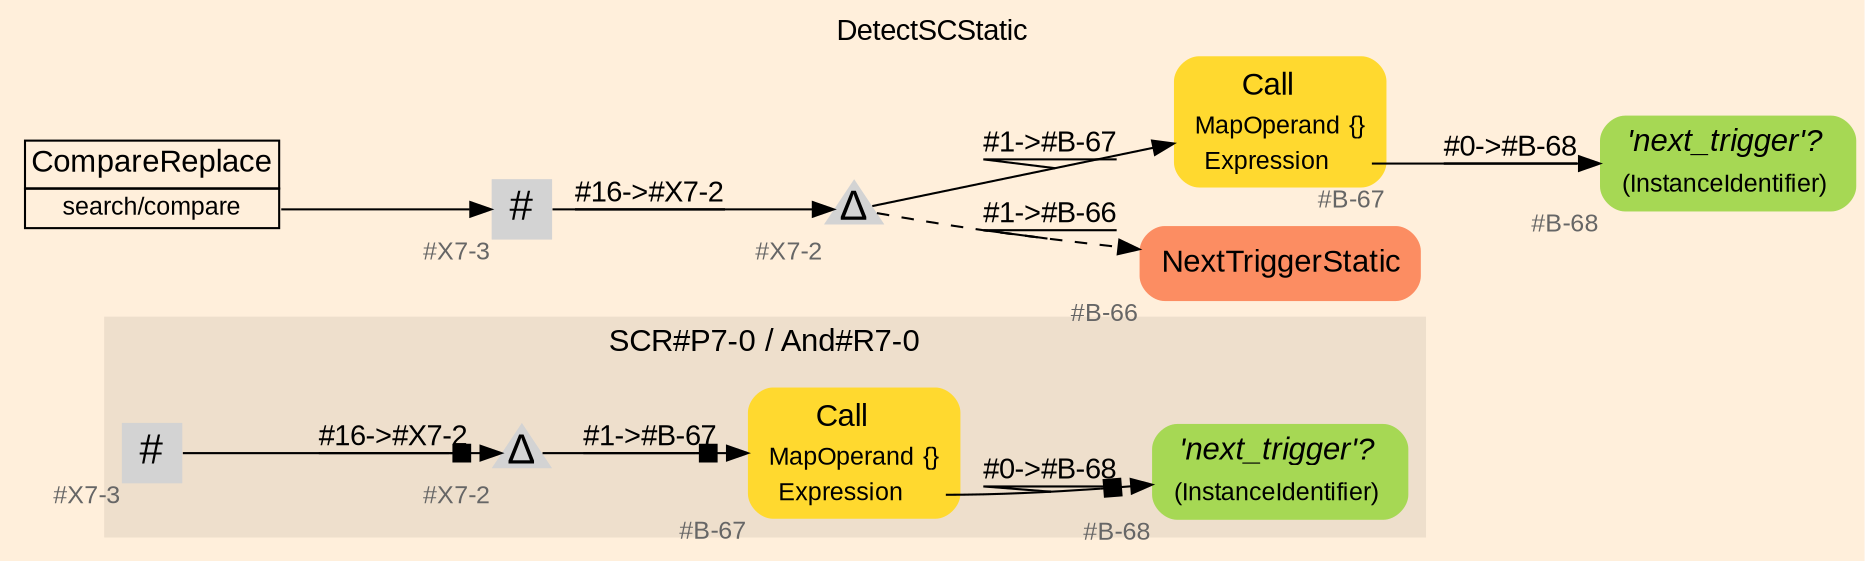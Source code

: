 digraph "DetectSCStatic" {
label = "DetectSCStatic"
labelloc = t
graph [
    rankdir = "LR"
    ranksep = 0.3
    bgcolor = antiquewhite1
    color = black
    fontcolor = black
    fontname = "Arial"
];
node [
    fontname = "Arial"
];
edge [
    fontname = "Arial"
];

// -------------------- figure And#R7-0 --------------------
// -------- region And#R7-0 ----------
subgraph "clusterAnd#R7-0" {
    label = "SCR#P7-0 / And#R7-0"
    style = "filled"
    color = antiquewhite2
    fontsize = "15"
    // -------- block And#R7-0/#B-67 ----------
    "And#R7-0/#B-67" [
        fillcolor = "/set28/6"
        xlabel = "#B-67"
        fontsize = "12"
        fontcolor = grey40
        shape = "plaintext"
        label = <<TABLE BORDER="0" CELLBORDER="0" CELLSPACING="0">
         <TR><TD><FONT COLOR="black" POINT-SIZE="15">Call</FONT></TD></TR>
         <TR><TD><FONT COLOR="black" POINT-SIZE="12">MapOperand</FONT></TD><TD PORT="port0"><FONT COLOR="black" POINT-SIZE="12">{}</FONT></TD></TR>
         <TR><TD><FONT COLOR="black" POINT-SIZE="12">Expression</FONT></TD><TD PORT="port1"></TD></TR>
        </TABLE>>
        style = "rounded,filled"
    ];
    
    // -------- block And#R7-0/#B-68 ----------
    "And#R7-0/#B-68" [
        fillcolor = "/set28/5"
        xlabel = "#B-68"
        fontsize = "12"
        fontcolor = grey40
        shape = "plaintext"
        label = <<TABLE BORDER="0" CELLBORDER="0" CELLSPACING="0">
         <TR><TD><FONT COLOR="black" POINT-SIZE="15"><I>'next_trigger'?</I></FONT></TD></TR>
         <TR><TD><FONT COLOR="black" POINT-SIZE="12">(InstanceIdentifier)</FONT></TD><TD PORT="port0"></TD></TR>
        </TABLE>>
        style = "rounded,filled"
    ];
    
    // -------- block And#R7-0/#X7-2 ----------
    "And#R7-0/#X7-2" [
        xlabel = "#X7-2"
        fontsize = "12"
        fontcolor = grey40
        shape = "triangle"
        label = <<FONT COLOR="black" POINT-SIZE="20">Δ</FONT>>
        style = "filled"
        penwidth = 0.0
        fixedsize = true
        width = 0.4
        height = 0.4
    ];
    
    // -------- block And#R7-0/#X7-3 ----------
    "And#R7-0/#X7-3" [
        xlabel = "#X7-3"
        fontsize = "12"
        fontcolor = grey40
        shape = "square"
        label = <<FONT COLOR="black" POINT-SIZE="20">#</FONT>>
        style = "filled"
        penwidth = 0.0
        fixedsize = true
        width = 0.4
        height = 0.4
    ];
    
}

"And#R7-0/#B-67":port1 -> "And#R7-0/#B-68" [
    arrowhead="normalnonebox"
    label = "#0-&gt;#B-68"
    decorate = true
    color = black
    fontcolor = black
];

"And#R7-0/#X7-2" -> "And#R7-0/#B-67" [
    arrowhead="normalnonebox"
    label = "#1-&gt;#B-67"
    decorate = true
    color = black
    fontcolor = black
];

"And#R7-0/#X7-3" -> "And#R7-0/#X7-2" [
    arrowhead="normalnonebox"
    label = "#16-&gt;#X7-2"
    decorate = true
    color = black
    fontcolor = black
];


// -------------------- transformation figure --------------------
// -------- block CR#X7-4 ----------
"CR#X7-4" [
    fillcolor = antiquewhite1
    fontsize = "12"
    fontcolor = grey40
    shape = "plaintext"
    label = <<TABLE BORDER="0" CELLBORDER="1" CELLSPACING="0">
     <TR><TD><FONT COLOR="black" POINT-SIZE="15">CompareReplace</FONT></TD></TR>
     <TR><TD PORT="port0"><FONT COLOR="black" POINT-SIZE="12">search/compare</FONT></TD></TR>
    </TABLE>>
    style = "filled"
    color = black
];

// -------- block #X7-3 ----------
"#X7-3" [
    xlabel = "#X7-3"
    fontsize = "12"
    fontcolor = grey40
    shape = "square"
    label = <<FONT COLOR="black" POINT-SIZE="20">#</FONT>>
    style = "filled"
    penwidth = 0.0
    fixedsize = true
    width = 0.4
    height = 0.4
];

// -------- block #X7-2 ----------
"#X7-2" [
    xlabel = "#X7-2"
    fontsize = "12"
    fontcolor = grey40
    shape = "triangle"
    label = <<FONT COLOR="black" POINT-SIZE="20">Δ</FONT>>
    style = "filled"
    penwidth = 0.0
    fixedsize = true
    width = 0.4
    height = 0.4
];

// -------- block #B-67 ----------
"#B-67" [
    fillcolor = "/set28/6"
    xlabel = "#B-67"
    fontsize = "12"
    fontcolor = grey40
    shape = "plaintext"
    label = <<TABLE BORDER="0" CELLBORDER="0" CELLSPACING="0">
     <TR><TD><FONT COLOR="black" POINT-SIZE="15">Call</FONT></TD></TR>
     <TR><TD><FONT COLOR="black" POINT-SIZE="12">MapOperand</FONT></TD><TD PORT="port0"><FONT COLOR="black" POINT-SIZE="12">{}</FONT></TD></TR>
     <TR><TD><FONT COLOR="black" POINT-SIZE="12">Expression</FONT></TD><TD PORT="port1"></TD></TR>
    </TABLE>>
    style = "rounded,filled"
];

// -------- block #B-68 ----------
"#B-68" [
    fillcolor = "/set28/5"
    xlabel = "#B-68"
    fontsize = "12"
    fontcolor = grey40
    shape = "plaintext"
    label = <<TABLE BORDER="0" CELLBORDER="0" CELLSPACING="0">
     <TR><TD><FONT COLOR="black" POINT-SIZE="15"><I>'next_trigger'?</I></FONT></TD></TR>
     <TR><TD><FONT COLOR="black" POINT-SIZE="12">(InstanceIdentifier)</FONT></TD><TD PORT="port0"></TD></TR>
    </TABLE>>
    style = "rounded,filled"
];

// -------- block #B-66 ----------
"#B-66" [
    fillcolor = "/set28/2"
    xlabel = "#B-66"
    fontsize = "12"
    fontcolor = grey40
    shape = "plaintext"
    label = <<TABLE BORDER="0" CELLBORDER="0" CELLSPACING="0">
     <TR><TD><FONT COLOR="black" POINT-SIZE="15">NextTriggerStatic</FONT></TD></TR>
    </TABLE>>
    style = "rounded,filled"
];

"CR#X7-4":port0 -> "#X7-3" [
    label = ""
    decorate = true
    color = black
    fontcolor = black
];

"#X7-3" -> "#X7-2" [
    label = "#16-&gt;#X7-2"
    decorate = true
    color = black
    fontcolor = black
];

"#X7-2" -> "#B-67" [
    label = "#1-&gt;#B-67"
    decorate = true
    color = black
    fontcolor = black
];

"#X7-2" -> "#B-66" [
    style="dashed"
    label = "#1-&gt;#B-66"
    decorate = true
    color = black
    fontcolor = black
];

"#B-67":port1 -> "#B-68" [
    label = "#0-&gt;#B-68"
    decorate = true
    color = black
    fontcolor = black
];


}
